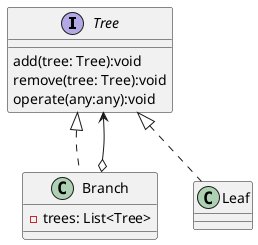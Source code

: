 @startuml

interface Tree {
    add(tree: Tree):void
    remove(tree: Tree):void
    operate(any:any):void
}

class Branch{
    - trees: List<Tree>
}

class Leaf

Tree <|.. Branch
Tree <|.. Leaf
Branch o--> Tree

@enduml